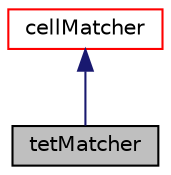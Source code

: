 digraph "tetMatcher"
{
  bgcolor="transparent";
  edge [fontname="Helvetica",fontsize="10",labelfontname="Helvetica",labelfontsize="10"];
  node [fontname="Helvetica",fontsize="10",shape=record];
  Node2 [label="tetMatcher",height=0.2,width=0.4,color="black", fillcolor="grey75", style="filled", fontcolor="black"];
  Node3 -> Node2 [dir="back",color="midnightblue",fontsize="10",style="solid",fontname="Helvetica"];
  Node3 [label="cellMatcher",height=0.2,width=0.4,color="red",URL="$a28317.html",tooltip="Base class for cellshape matchers (hexMatch, prismMatch, etc.). These are classes which given a mesh ..."];
}
